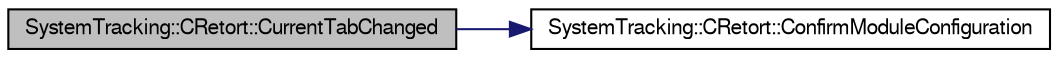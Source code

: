 digraph G
{
  edge [fontname="FreeSans",fontsize="10",labelfontname="FreeSans",labelfontsize="10"];
  node [fontname="FreeSans",fontsize="10",shape=record];
  rankdir="LR";
  Node1 [label="SystemTracking::CRetort::CurrentTabChanged",height=0.2,width=0.4,color="black", fillcolor="grey75", style="filled" fontcolor="black"];
  Node1 -> Node2 [color="midnightblue",fontsize="10",style="solid"];
  Node2 [label="SystemTracking::CRetort::ConfirmModuleConfiguration",height=0.2,width=0.4,color="black", fillcolor="white", style="filled",URL="$classSystemTracking_1_1CRetort.html#aa694358a8100998a9422a9539fc337ea",tooltip="slot for confirm module configuration."];
}
